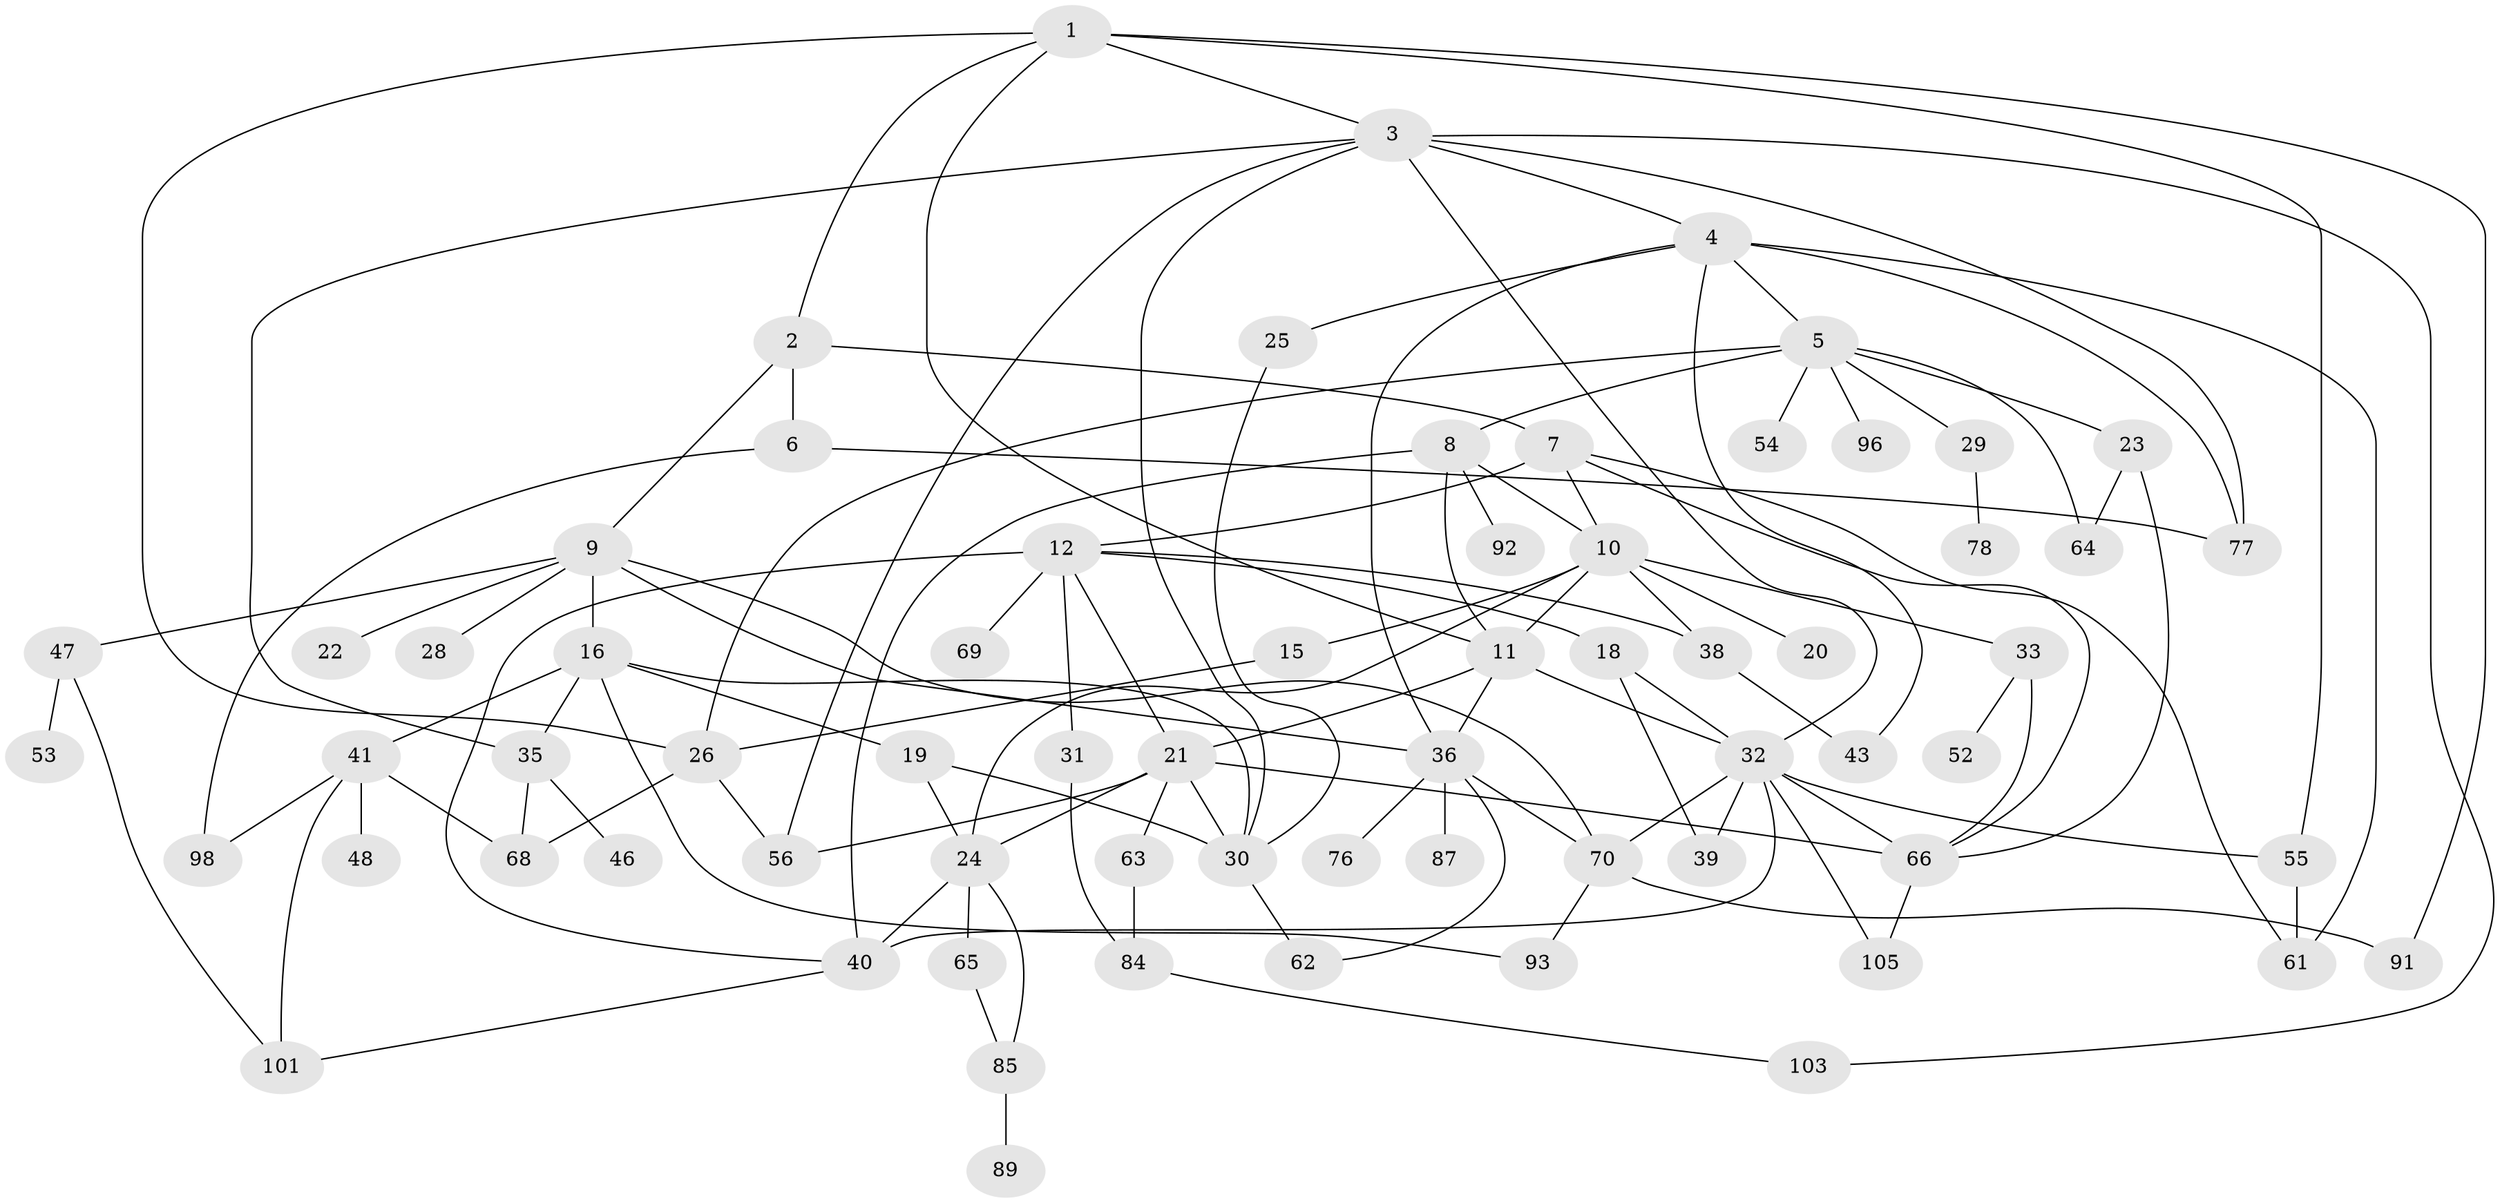 // Generated by graph-tools (version 1.1) at 2025/51/02/27/25 19:51:40]
// undirected, 68 vertices, 116 edges
graph export_dot {
graph [start="1"]
  node [color=gray90,style=filled];
  1 [super="+90"];
  2;
  3 [super="+14"];
  4 [super="+74"];
  5 [super="+17"];
  6 [super="+100"];
  7 [super="+73"];
  8 [super="+42"];
  9 [super="+72"];
  10 [super="+13"];
  11 [super="+51"];
  12 [super="+81"];
  15 [super="+71"];
  16 [super="+27"];
  18;
  19;
  20 [super="+49"];
  21 [super="+59"];
  22;
  23;
  24 [super="+82"];
  25 [super="+75"];
  26 [super="+34"];
  28;
  29 [super="+45"];
  30 [super="+60"];
  31 [super="+37"];
  32 [super="+94"];
  33 [super="+88"];
  35 [super="+102"];
  36 [super="+86"];
  38 [super="+44"];
  39;
  40 [super="+50"];
  41 [super="+67"];
  43;
  46;
  47 [super="+57"];
  48 [super="+79"];
  52;
  53;
  54;
  55 [super="+58"];
  56;
  61;
  62;
  63;
  64;
  65 [super="+99"];
  66 [super="+83"];
  68;
  69;
  70 [super="+104"];
  76;
  77;
  78 [super="+80"];
  84;
  85 [super="+95"];
  87;
  89;
  91;
  92 [super="+97"];
  93;
  96;
  98;
  101;
  103;
  105;
  1 -- 2;
  1 -- 3;
  1 -- 91;
  1 -- 26;
  1 -- 11;
  1 -- 55;
  2 -- 6;
  2 -- 7;
  2 -- 9;
  3 -- 4;
  3 -- 56;
  3 -- 32;
  3 -- 35;
  3 -- 103;
  3 -- 77;
  3 -- 30;
  4 -- 5;
  4 -- 25;
  4 -- 77;
  4 -- 43;
  4 -- 61;
  4 -- 36;
  5 -- 8;
  5 -- 23;
  5 -- 29;
  5 -- 54;
  5 -- 96;
  5 -- 26;
  5 -- 64;
  6 -- 98;
  6 -- 77;
  7 -- 10;
  7 -- 12;
  7 -- 66;
  7 -- 61;
  8 -- 92;
  8 -- 10;
  8 -- 40;
  8 -- 11;
  9 -- 16;
  9 -- 22;
  9 -- 28;
  9 -- 36;
  9 -- 47;
  9 -- 70;
  10 -- 11;
  10 -- 15;
  10 -- 33;
  10 -- 20;
  10 -- 38;
  10 -- 24;
  11 -- 21;
  11 -- 32;
  11 -- 36;
  12 -- 18;
  12 -- 21;
  12 -- 31;
  12 -- 69;
  12 -- 40;
  12 -- 38;
  15 -- 26;
  16 -- 19;
  16 -- 41;
  16 -- 35;
  16 -- 93;
  16 -- 30;
  18 -- 32;
  18 -- 39;
  19 -- 24;
  19 -- 30;
  21 -- 56;
  21 -- 63;
  21 -- 66 [weight=2];
  21 -- 24;
  21 -- 30;
  23 -- 64;
  23 -- 66;
  24 -- 65;
  24 -- 85;
  24 -- 40;
  25 -- 30;
  26 -- 56;
  26 -- 68;
  29 -- 78;
  30 -- 62;
  31 -- 84;
  32 -- 40;
  32 -- 55;
  32 -- 70;
  32 -- 105;
  32 -- 66;
  32 -- 39;
  33 -- 52;
  33 -- 66;
  35 -- 46;
  35 -- 68;
  36 -- 62;
  36 -- 76;
  36 -- 87;
  36 -- 70;
  38 -- 43;
  40 -- 101;
  41 -- 48;
  41 -- 101;
  41 -- 98;
  41 -- 68;
  47 -- 53;
  47 -- 101;
  55 -- 61;
  63 -- 84;
  65 -- 85;
  66 -- 105;
  70 -- 91;
  70 -- 93;
  84 -- 103;
  85 -- 89;
}
